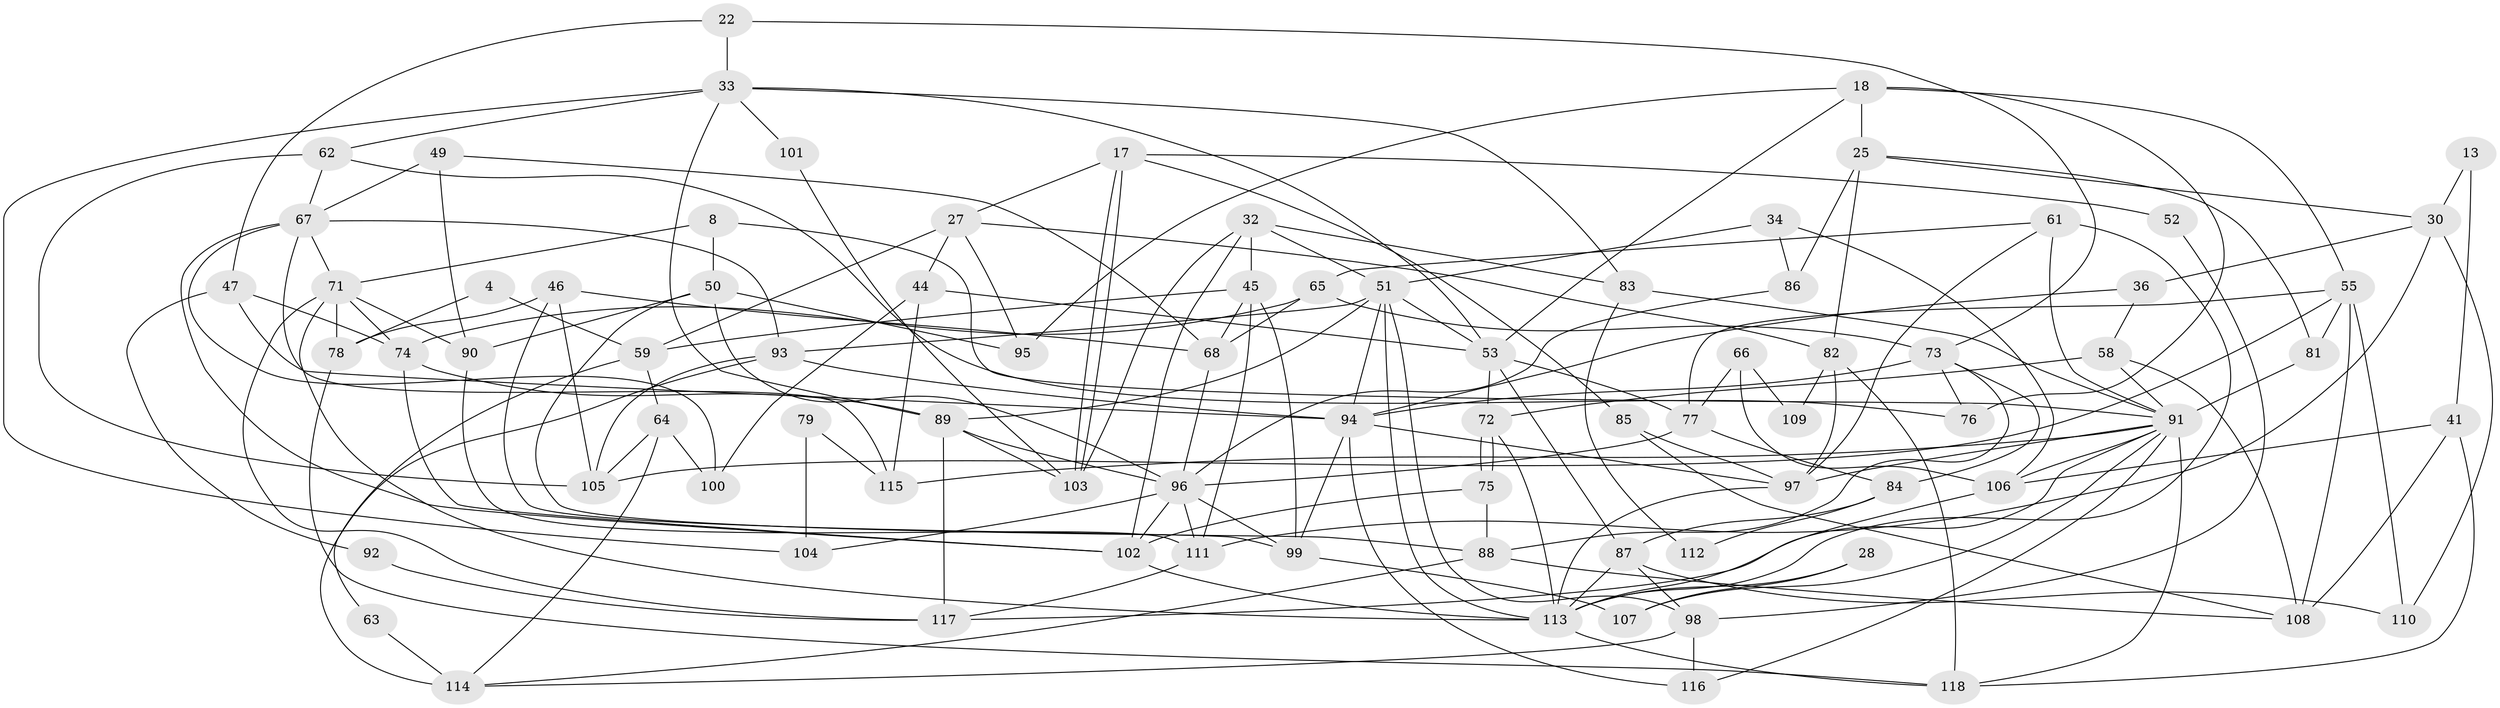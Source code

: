 // original degree distribution, {4: 0.2542372881355932, 3: 0.22033898305084745, 6: 0.09322033898305085, 2: 0.1440677966101695, 5: 0.2711864406779661, 7: 0.01694915254237288}
// Generated by graph-tools (version 1.1) at 2025/52/03/04/25 21:52:07]
// undirected, 82 vertices, 184 edges
graph export_dot {
graph [start="1"]
  node [color=gray90,style=filled];
  4;
  8;
  13;
  17;
  18;
  22;
  25;
  27 [super="+6"];
  28;
  30;
  32 [super="+19+14"];
  33 [super="+9"];
  34;
  36;
  41;
  44;
  45;
  46;
  47;
  49;
  50;
  51 [super="+12"];
  52;
  53 [super="+2"];
  55 [super="+5"];
  58 [super="+24"];
  59;
  61;
  62;
  63;
  64;
  65;
  66;
  67 [super="+15"];
  68;
  71 [super="+57"];
  72 [super="+42"];
  73 [super="+70"];
  74 [super="+11"];
  75;
  76;
  77 [super="+69"];
  78;
  79;
  81;
  82;
  83;
  84;
  85;
  86 [super="+10"];
  87;
  88;
  89;
  90 [super="+31"];
  91 [super="+20+80"];
  92;
  93 [super="+38"];
  94 [super="+16+40"];
  95;
  96 [super="+23+54"];
  97 [super="+26"];
  98 [super="+56"];
  99;
  100;
  101;
  102 [super="+43"];
  103;
  104;
  105;
  106;
  107;
  108 [super="+35"];
  109;
  110;
  111 [super="+48"];
  112;
  113 [super="+37+3"];
  114;
  115;
  116 [super="+60"];
  117;
  118;
  4 -- 59;
  4 -- 78;
  8 -- 50;
  8 -- 71;
  8 -- 91;
  13 -- 41;
  13 -- 30;
  17 -- 27;
  17 -- 103;
  17 -- 103;
  17 -- 52;
  17 -- 85;
  18 -- 53;
  18 -- 25;
  18 -- 76;
  18 -- 95;
  18 -- 55;
  22 -- 33 [weight=2];
  22 -- 47;
  22 -- 73;
  25 -- 86 [weight=2];
  25 -- 30;
  25 -- 81;
  25 -- 82;
  27 -- 95;
  27 -- 44 [weight=2];
  27 -- 59;
  27 -- 82;
  28 -- 107;
  28 -- 113;
  30 -- 110;
  30 -- 36;
  30 -- 111;
  32 -- 83;
  32 -- 103;
  32 -- 51;
  32 -- 45;
  32 -- 102;
  33 -- 89;
  33 -- 83;
  33 -- 101;
  33 -- 53;
  33 -- 104;
  33 -- 62;
  34 -- 106;
  34 -- 51;
  34 -- 86;
  36 -- 58;
  36 -- 94;
  41 -- 118;
  41 -- 106;
  41 -- 108;
  44 -- 115;
  44 -- 53;
  44 -- 100;
  45 -- 59;
  45 -- 68;
  45 -- 99;
  45 -- 111;
  46 -- 105;
  46 -- 99;
  46 -- 68;
  46 -- 78;
  47 -- 74;
  47 -- 92;
  47 -- 94;
  49 -- 90;
  49 -- 68;
  49 -- 67;
  50 -- 88;
  50 -- 96;
  50 -- 95;
  50 -- 90;
  51 -- 93 [weight=2];
  51 -- 89;
  51 -- 53;
  51 -- 98;
  51 -- 113;
  51 -- 94;
  52 -- 98;
  53 -- 87;
  53 -- 77;
  53 -- 72;
  55 -- 81;
  55 -- 108;
  55 -- 77 [weight=2];
  55 -- 110;
  55 -- 105;
  58 -- 91 [weight=2];
  58 -- 72;
  58 -- 108;
  59 -- 64;
  59 -- 63;
  61 -- 91 [weight=2];
  61 -- 65;
  61 -- 113;
  61 -- 97;
  62 -- 105;
  62 -- 67;
  62 -- 76;
  63 -- 114;
  64 -- 100;
  64 -- 114;
  64 -- 105;
  65 -- 68;
  65 -- 73;
  65 -- 74;
  66 -- 77;
  66 -- 106;
  66 -- 109;
  67 -- 71;
  67 -- 93;
  67 -- 102 [weight=2];
  67 -- 115;
  67 -- 100;
  68 -- 96;
  71 -- 117;
  71 -- 90 [weight=2];
  71 -- 113 [weight=2];
  71 -- 74;
  71 -- 78;
  72 -- 75;
  72 -- 75;
  72 -- 113;
  73 -- 88 [weight=2];
  73 -- 84;
  73 -- 94;
  73 -- 76;
  74 -- 89;
  74 -- 102;
  75 -- 88;
  75 -- 102;
  77 -- 84;
  77 -- 96;
  78 -- 118;
  79 -- 104;
  79 -- 115;
  81 -- 91;
  82 -- 118;
  82 -- 97;
  82 -- 109;
  83 -- 112;
  83 -- 91;
  84 -- 87;
  84 -- 112;
  85 -- 97;
  85 -- 108;
  86 -- 96;
  87 -- 98 [weight=2];
  87 -- 110;
  87 -- 113;
  88 -- 114;
  88 -- 108;
  89 -- 103;
  89 -- 117;
  89 -- 96;
  90 -- 111;
  91 -- 115 [weight=2];
  91 -- 107 [weight=2];
  91 -- 97;
  91 -- 106;
  91 -- 116;
  91 -- 117;
  91 -- 118;
  92 -- 117;
  93 -- 114;
  93 -- 105;
  93 -- 94;
  94 -- 97 [weight=2];
  94 -- 116;
  94 -- 99;
  96 -- 99;
  96 -- 102 [weight=2];
  96 -- 104;
  96 -- 111;
  97 -- 113;
  98 -- 114;
  98 -- 116;
  99 -- 107;
  101 -- 103;
  102 -- 113;
  106 -- 113;
  111 -- 117;
  113 -- 118;
}
